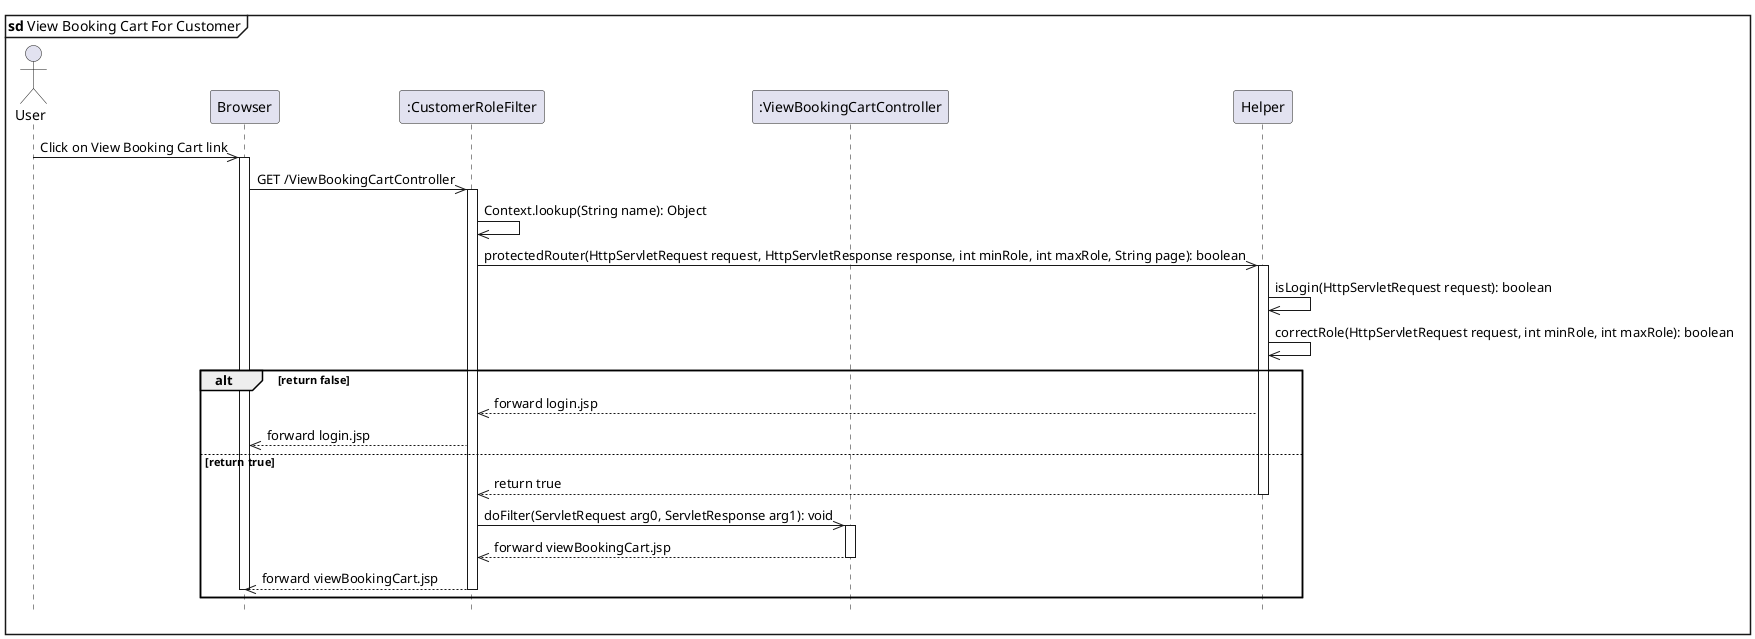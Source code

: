 @startuml viewBookingCart

hide footbox
mainframe <b>sd</b> View Booking Cart For Customer
actor User
participant "Browser" as Browser
participant ":CustomerRoleFilter" as CustomerRoleFilter
participant ":ViewBookingCartController" as ViewBookingCartController
participant "Helper" as Helper

User ->> Browser: Click on View Booking Cart link
activate Browser

Browser ->> CustomerRoleFilter: GET /ViewBookingCartController
activate CustomerRoleFilter
CustomerRoleFilter ->> CustomerRoleFilter: Context.lookup(String name): Object
CustomerRoleFilter ->> Helper: protectedRouter(HttpServletRequest request, HttpServletResponse response, int minRole, int maxRole, String page): boolean
activate Helper
Helper ->> Helper: isLogin(HttpServletRequest request): boolean
Helper ->> Helper: correctRole(HttpServletRequest request, int minRole, int maxRole): boolean
alt return false 
    Helper -->> CustomerRoleFilter: forward login.jsp
    CustomerRoleFilter -->> Browser: forward login.jsp
else return true
    Helper -->> CustomerRoleFilter: return true
    deactivate Helper
    CustomerRoleFilter ->> ViewBookingCartController: doFilter(ServletRequest arg0, ServletResponse arg1): void
    activate ViewBookingCartController
    ViewBookingCartController -->> CustomerRoleFilter: forward viewBookingCart.jsp
    deactivate ViewBookingCartController
    CustomerRoleFilter -->> Browser: forward viewBookingCart.jsp
    deactivate CustomerRoleFilter
    deactivate Browser
end
@enduml